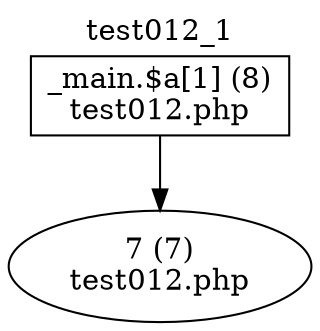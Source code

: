 digraph cfg {
  label="test012_1";
  labelloc=t;
  n1 [shape=box, label="_main.$a[1] (8)\ntest012.php"];
  n2 [shape=ellipse, label="7 (7)\ntest012.php"];
  n1 -> n2;
}
